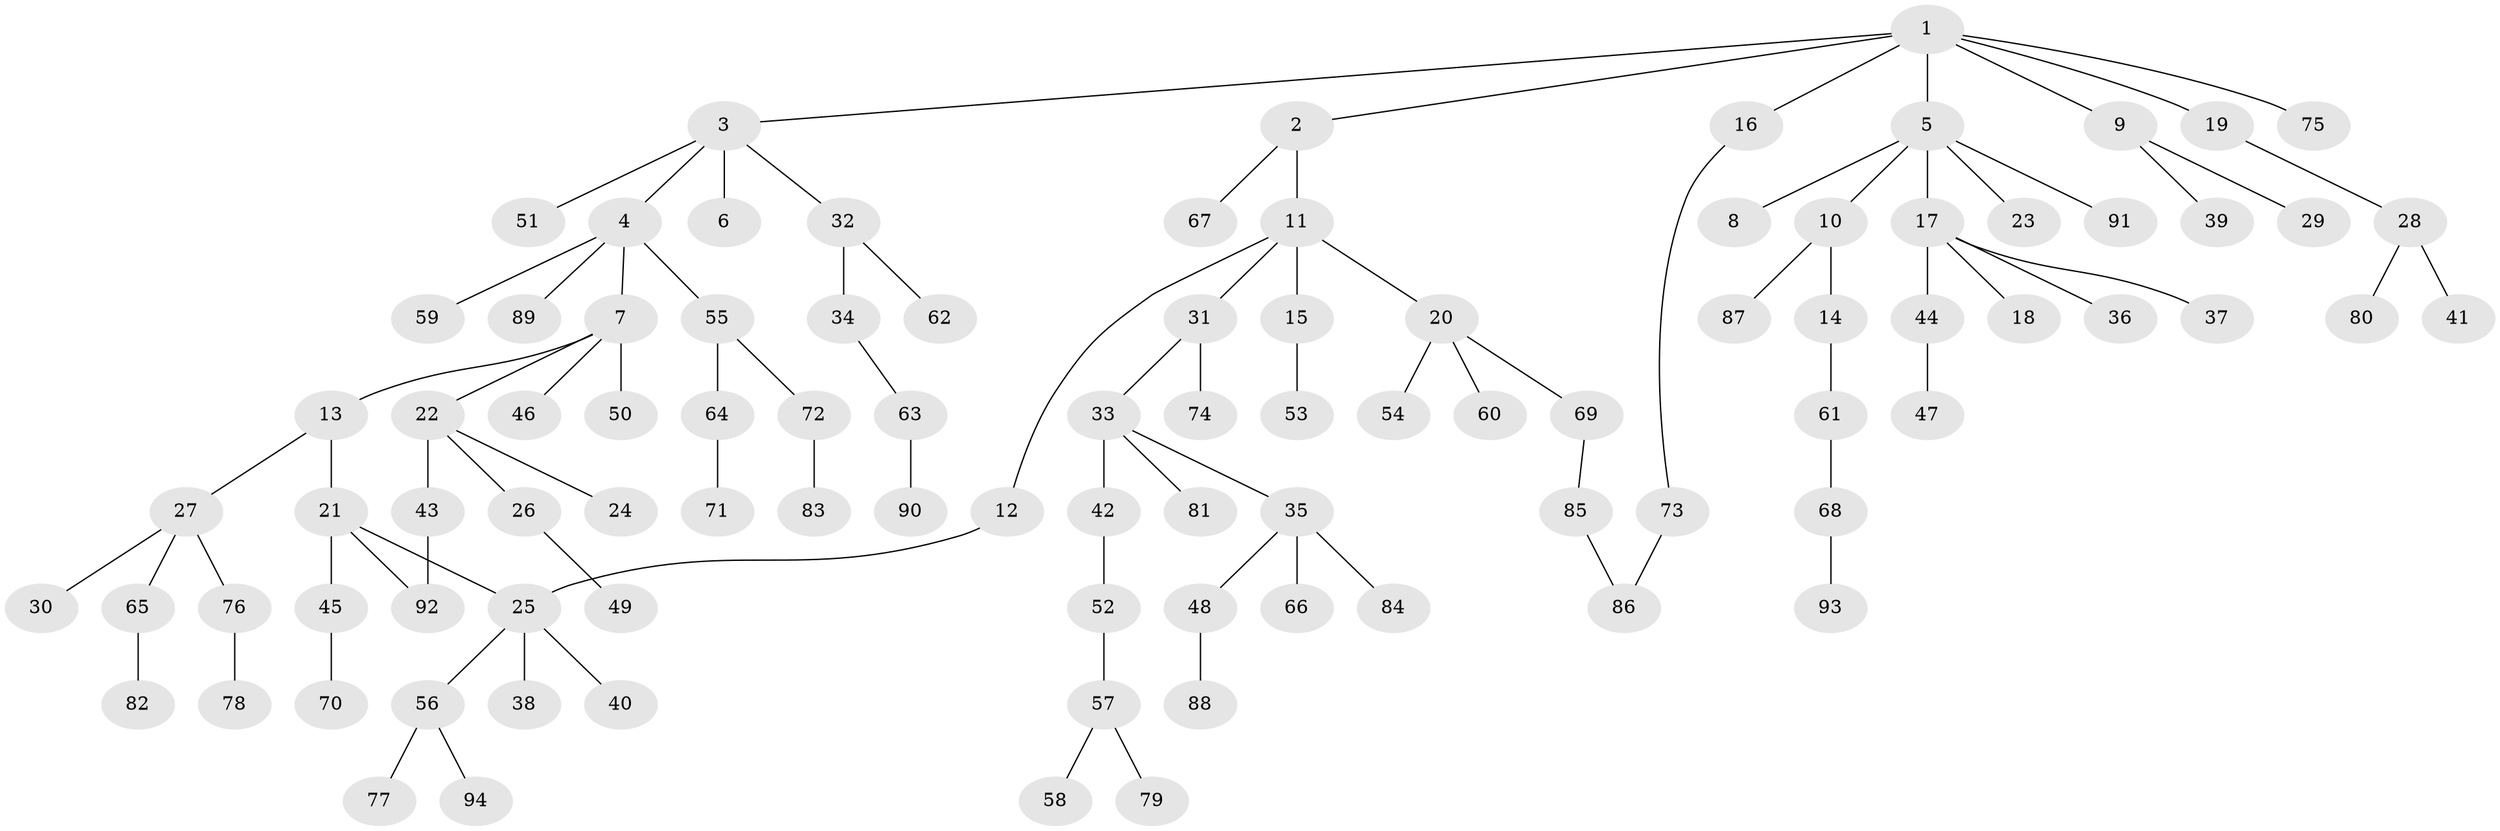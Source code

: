// coarse degree distribution, {1: 0.6382978723404256, 2: 0.2765957446808511, 5: 0.02127659574468085, 24: 0.02127659574468085, 4: 0.02127659574468085, 7: 0.02127659574468085}
// Generated by graph-tools (version 1.1) at 2025/46/03/04/25 21:46:13]
// undirected, 94 vertices, 96 edges
graph export_dot {
graph [start="1"]
  node [color=gray90,style=filled];
  1;
  2;
  3;
  4;
  5;
  6;
  7;
  8;
  9;
  10;
  11;
  12;
  13;
  14;
  15;
  16;
  17;
  18;
  19;
  20;
  21;
  22;
  23;
  24;
  25;
  26;
  27;
  28;
  29;
  30;
  31;
  32;
  33;
  34;
  35;
  36;
  37;
  38;
  39;
  40;
  41;
  42;
  43;
  44;
  45;
  46;
  47;
  48;
  49;
  50;
  51;
  52;
  53;
  54;
  55;
  56;
  57;
  58;
  59;
  60;
  61;
  62;
  63;
  64;
  65;
  66;
  67;
  68;
  69;
  70;
  71;
  72;
  73;
  74;
  75;
  76;
  77;
  78;
  79;
  80;
  81;
  82;
  83;
  84;
  85;
  86;
  87;
  88;
  89;
  90;
  91;
  92;
  93;
  94;
  1 -- 2;
  1 -- 3;
  1 -- 5;
  1 -- 9;
  1 -- 16;
  1 -- 19;
  1 -- 75;
  2 -- 11;
  2 -- 67;
  3 -- 4;
  3 -- 6;
  3 -- 32;
  3 -- 51;
  4 -- 7;
  4 -- 55;
  4 -- 59;
  4 -- 89;
  5 -- 8;
  5 -- 10;
  5 -- 17;
  5 -- 23;
  5 -- 91;
  7 -- 13;
  7 -- 22;
  7 -- 46;
  7 -- 50;
  9 -- 29;
  9 -- 39;
  10 -- 14;
  10 -- 87;
  11 -- 12;
  11 -- 15;
  11 -- 20;
  11 -- 31;
  12 -- 25;
  13 -- 21;
  13 -- 27;
  14 -- 61;
  15 -- 53;
  16 -- 73;
  17 -- 18;
  17 -- 36;
  17 -- 37;
  17 -- 44;
  19 -- 28;
  20 -- 54;
  20 -- 60;
  20 -- 69;
  21 -- 25;
  21 -- 45;
  21 -- 92;
  22 -- 24;
  22 -- 26;
  22 -- 43;
  25 -- 38;
  25 -- 40;
  25 -- 56;
  26 -- 49;
  27 -- 30;
  27 -- 65;
  27 -- 76;
  28 -- 41;
  28 -- 80;
  31 -- 33;
  31 -- 74;
  32 -- 34;
  32 -- 62;
  33 -- 35;
  33 -- 42;
  33 -- 81;
  34 -- 63;
  35 -- 48;
  35 -- 66;
  35 -- 84;
  42 -- 52;
  43 -- 92;
  44 -- 47;
  45 -- 70;
  48 -- 88;
  52 -- 57;
  55 -- 64;
  55 -- 72;
  56 -- 77;
  56 -- 94;
  57 -- 58;
  57 -- 79;
  61 -- 68;
  63 -- 90;
  64 -- 71;
  65 -- 82;
  68 -- 93;
  69 -- 85;
  72 -- 83;
  73 -- 86;
  76 -- 78;
  85 -- 86;
}
